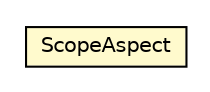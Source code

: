 #!/usr/local/bin/dot
#
# Class diagram 
# Generated by UMLGraph version 5.1 (http://www.umlgraph.org/)
#

digraph G {
	edge [fontname="Helvetica",fontsize=10,labelfontname="Helvetica",labelfontsize=10];
	node [fontname="Helvetica",fontsize=10,shape=plaintext];
	nodesep=0.25;
	ranksep=0.5;
	// org.androidtransfuse.analysis.astAnalyzer.ScopeAspect
	c32353 [label=<<table title="org.androidtransfuse.analysis.astAnalyzer.ScopeAspect" border="0" cellborder="1" cellspacing="0" cellpadding="2" port="p" bgcolor="lemonChiffon" href="./ScopeAspect.html">
		<tr><td><table border="0" cellspacing="0" cellpadding="1">
<tr><td align="center" balign="center"> ScopeAspect </td></tr>
		</table></td></tr>
		</table>>, fontname="Helvetica", fontcolor="black", fontsize=10.0];
}

